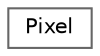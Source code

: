 digraph "Graphical Class Hierarchy"
{
 // INTERACTIVE_SVG=YES
 // LATEX_PDF_SIZE
  bgcolor="transparent";
  edge [fontname=Helvetica,fontsize=10,labelfontname=Helvetica,labelfontsize=10];
  node [fontname=Helvetica,fontsize=10,shape=box,height=0.2,width=0.4];
  rankdir="LR";
  Node0 [id="Node000000",label="Pixel",height=0.2,width=0.4,color="grey40", fillcolor="white", style="filled",URL="$struct_pixel.html",tooltip="Represents a single RGB pixel using 8-bit values."];
}
